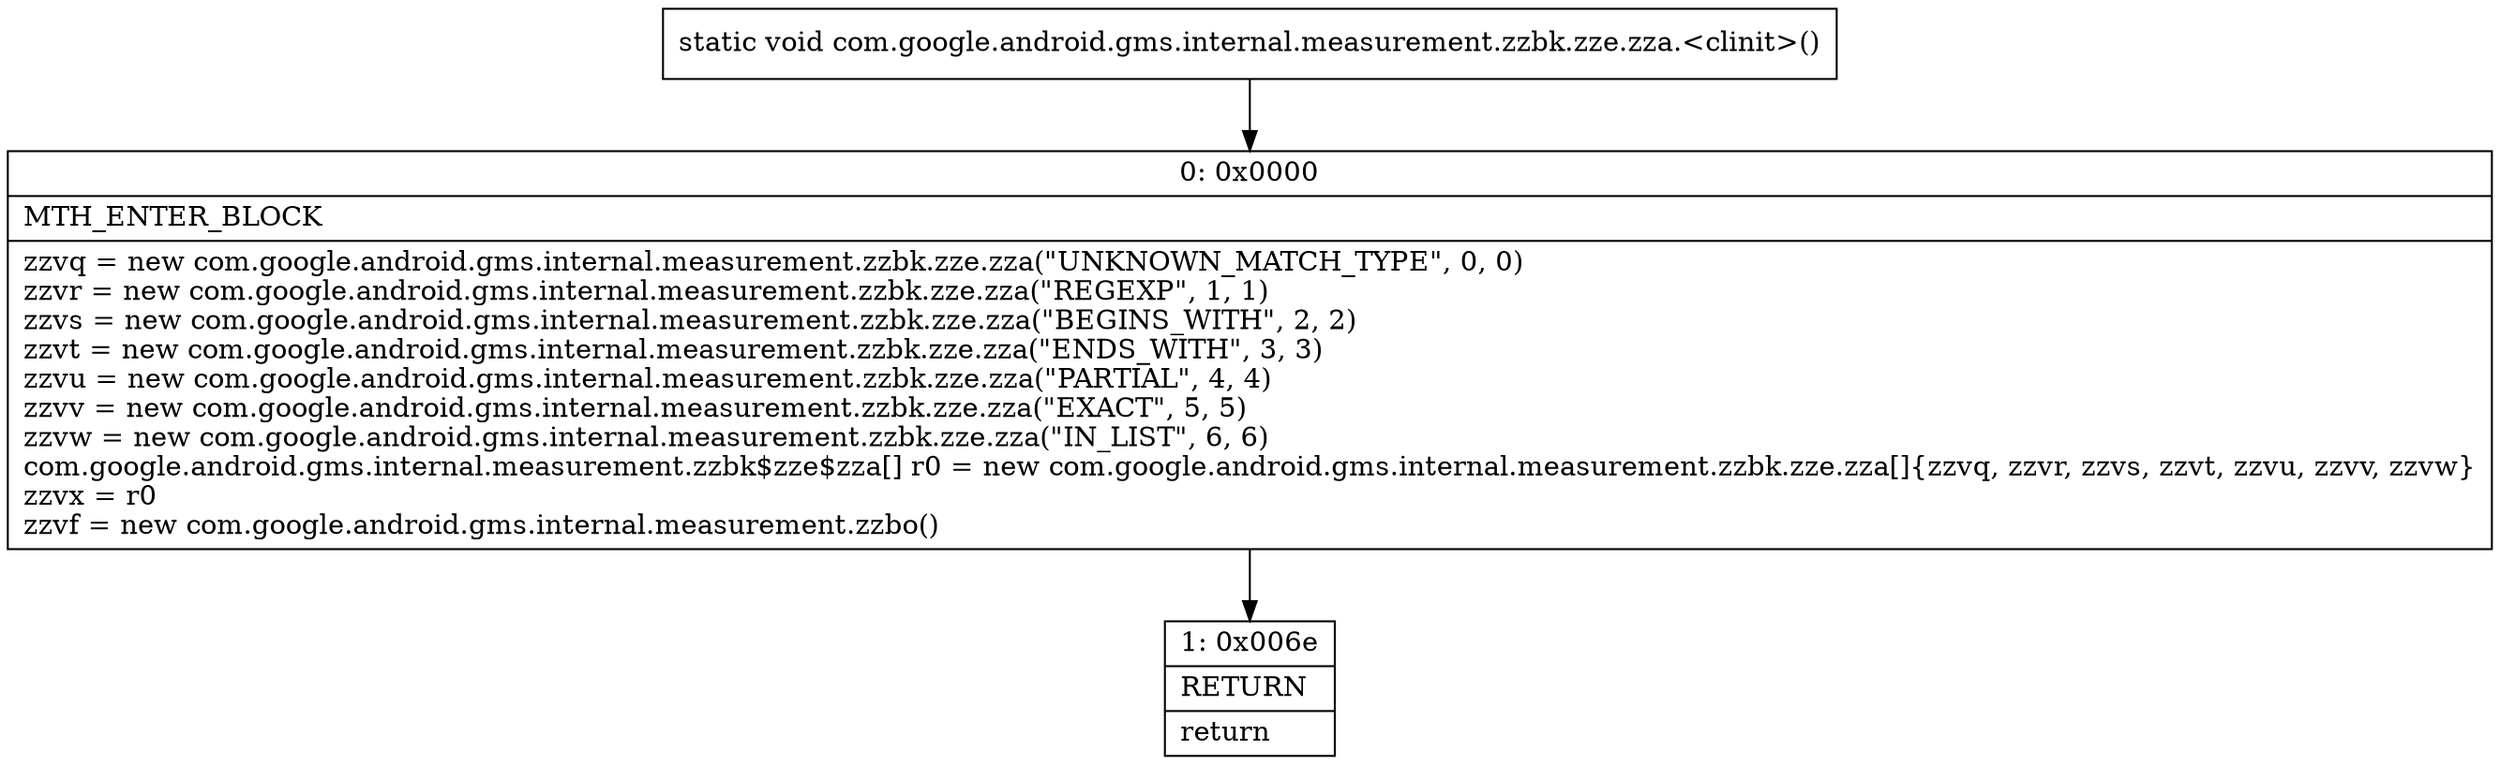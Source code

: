digraph "CFG forcom.google.android.gms.internal.measurement.zzbk.zze.zza.\<clinit\>()V" {
Node_0 [shape=record,label="{0\:\ 0x0000|MTH_ENTER_BLOCK\l|zzvq = new com.google.android.gms.internal.measurement.zzbk.zze.zza(\"UNKNOWN_MATCH_TYPE\", 0, 0)\lzzvr = new com.google.android.gms.internal.measurement.zzbk.zze.zza(\"REGEXP\", 1, 1)\lzzvs = new com.google.android.gms.internal.measurement.zzbk.zze.zza(\"BEGINS_WITH\", 2, 2)\lzzvt = new com.google.android.gms.internal.measurement.zzbk.zze.zza(\"ENDS_WITH\", 3, 3)\lzzvu = new com.google.android.gms.internal.measurement.zzbk.zze.zza(\"PARTIAL\", 4, 4)\lzzvv = new com.google.android.gms.internal.measurement.zzbk.zze.zza(\"EXACT\", 5, 5)\lzzvw = new com.google.android.gms.internal.measurement.zzbk.zze.zza(\"IN_LIST\", 6, 6)\lcom.google.android.gms.internal.measurement.zzbk$zze$zza[] r0 = new com.google.android.gms.internal.measurement.zzbk.zze.zza[]\{zzvq, zzvr, zzvs, zzvt, zzvu, zzvv, zzvw\}\lzzvx = r0\lzzvf = new com.google.android.gms.internal.measurement.zzbo()\l}"];
Node_1 [shape=record,label="{1\:\ 0x006e|RETURN\l|return\l}"];
MethodNode[shape=record,label="{static void com.google.android.gms.internal.measurement.zzbk.zze.zza.\<clinit\>() }"];
MethodNode -> Node_0;
Node_0 -> Node_1;
}

